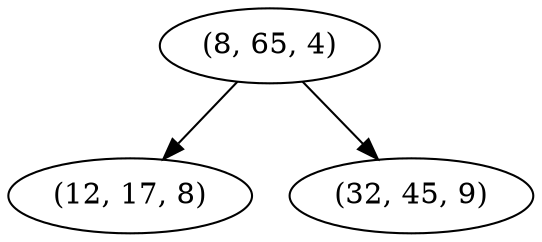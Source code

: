 digraph tree {
    "(8, 65, 4)";
    "(12, 17, 8)";
    "(32, 45, 9)";
    "(8, 65, 4)" -> "(12, 17, 8)";
    "(8, 65, 4)" -> "(32, 45, 9)";
}
